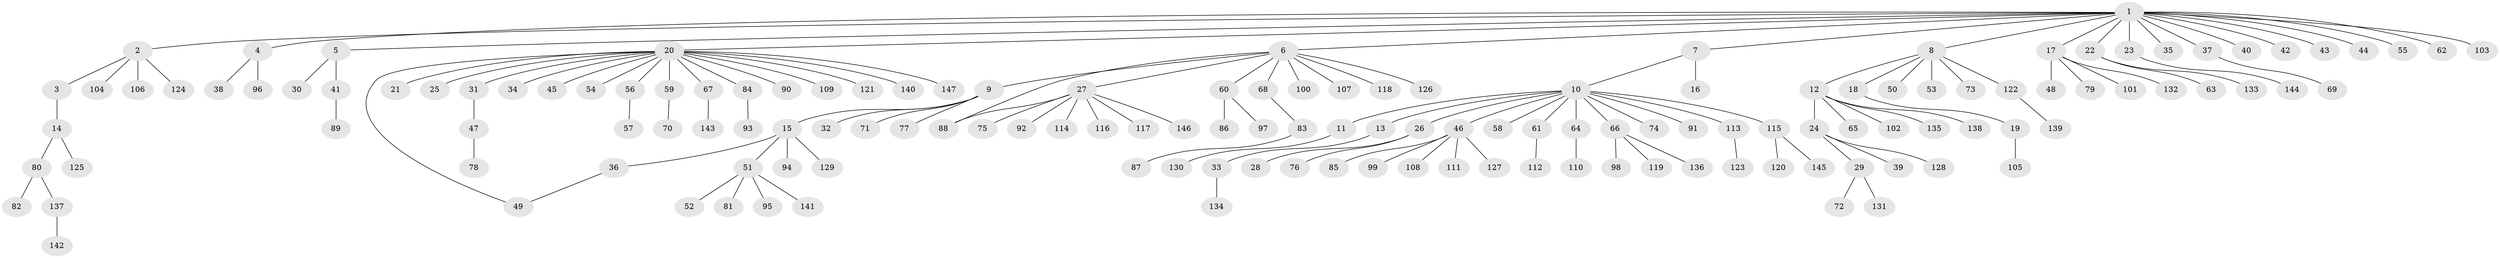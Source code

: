 // Generated by graph-tools (version 1.1) at 2025/49/03/09/25 03:49:51]
// undirected, 147 vertices, 148 edges
graph export_dot {
graph [start="1"]
  node [color=gray90,style=filled];
  1;
  2;
  3;
  4;
  5;
  6;
  7;
  8;
  9;
  10;
  11;
  12;
  13;
  14;
  15;
  16;
  17;
  18;
  19;
  20;
  21;
  22;
  23;
  24;
  25;
  26;
  27;
  28;
  29;
  30;
  31;
  32;
  33;
  34;
  35;
  36;
  37;
  38;
  39;
  40;
  41;
  42;
  43;
  44;
  45;
  46;
  47;
  48;
  49;
  50;
  51;
  52;
  53;
  54;
  55;
  56;
  57;
  58;
  59;
  60;
  61;
  62;
  63;
  64;
  65;
  66;
  67;
  68;
  69;
  70;
  71;
  72;
  73;
  74;
  75;
  76;
  77;
  78;
  79;
  80;
  81;
  82;
  83;
  84;
  85;
  86;
  87;
  88;
  89;
  90;
  91;
  92;
  93;
  94;
  95;
  96;
  97;
  98;
  99;
  100;
  101;
  102;
  103;
  104;
  105;
  106;
  107;
  108;
  109;
  110;
  111;
  112;
  113;
  114;
  115;
  116;
  117;
  118;
  119;
  120;
  121;
  122;
  123;
  124;
  125;
  126;
  127;
  128;
  129;
  130;
  131;
  132;
  133;
  134;
  135;
  136;
  137;
  138;
  139;
  140;
  141;
  142;
  143;
  144;
  145;
  146;
  147;
  1 -- 2;
  1 -- 4;
  1 -- 5;
  1 -- 6;
  1 -- 7;
  1 -- 8;
  1 -- 17;
  1 -- 20;
  1 -- 22;
  1 -- 23;
  1 -- 35;
  1 -- 37;
  1 -- 40;
  1 -- 42;
  1 -- 43;
  1 -- 44;
  1 -- 55;
  1 -- 62;
  1 -- 103;
  2 -- 3;
  2 -- 104;
  2 -- 106;
  2 -- 124;
  3 -- 14;
  4 -- 38;
  4 -- 96;
  5 -- 30;
  5 -- 41;
  6 -- 9;
  6 -- 27;
  6 -- 60;
  6 -- 68;
  6 -- 88;
  6 -- 100;
  6 -- 107;
  6 -- 118;
  6 -- 126;
  7 -- 10;
  7 -- 16;
  8 -- 12;
  8 -- 18;
  8 -- 50;
  8 -- 53;
  8 -- 73;
  8 -- 122;
  9 -- 15;
  9 -- 32;
  9 -- 71;
  9 -- 77;
  10 -- 11;
  10 -- 13;
  10 -- 26;
  10 -- 46;
  10 -- 58;
  10 -- 61;
  10 -- 64;
  10 -- 66;
  10 -- 74;
  10 -- 91;
  10 -- 113;
  10 -- 115;
  11 -- 130;
  12 -- 24;
  12 -- 65;
  12 -- 102;
  12 -- 135;
  12 -- 138;
  13 -- 33;
  14 -- 80;
  14 -- 125;
  15 -- 36;
  15 -- 51;
  15 -- 94;
  15 -- 129;
  17 -- 48;
  17 -- 79;
  17 -- 101;
  17 -- 132;
  18 -- 19;
  19 -- 105;
  20 -- 21;
  20 -- 25;
  20 -- 31;
  20 -- 34;
  20 -- 45;
  20 -- 49;
  20 -- 54;
  20 -- 56;
  20 -- 59;
  20 -- 67;
  20 -- 84;
  20 -- 90;
  20 -- 109;
  20 -- 121;
  20 -- 140;
  20 -- 147;
  22 -- 63;
  22 -- 133;
  23 -- 144;
  24 -- 29;
  24 -- 39;
  24 -- 128;
  26 -- 28;
  26 -- 76;
  27 -- 75;
  27 -- 88;
  27 -- 92;
  27 -- 114;
  27 -- 116;
  27 -- 117;
  27 -- 146;
  29 -- 72;
  29 -- 131;
  31 -- 47;
  33 -- 134;
  36 -- 49;
  37 -- 69;
  41 -- 89;
  46 -- 85;
  46 -- 99;
  46 -- 108;
  46 -- 111;
  46 -- 127;
  47 -- 78;
  51 -- 52;
  51 -- 81;
  51 -- 95;
  51 -- 141;
  56 -- 57;
  59 -- 70;
  60 -- 86;
  60 -- 97;
  61 -- 112;
  64 -- 110;
  66 -- 98;
  66 -- 119;
  66 -- 136;
  67 -- 143;
  68 -- 83;
  80 -- 82;
  80 -- 137;
  83 -- 87;
  84 -- 93;
  113 -- 123;
  115 -- 120;
  115 -- 145;
  122 -- 139;
  137 -- 142;
}
